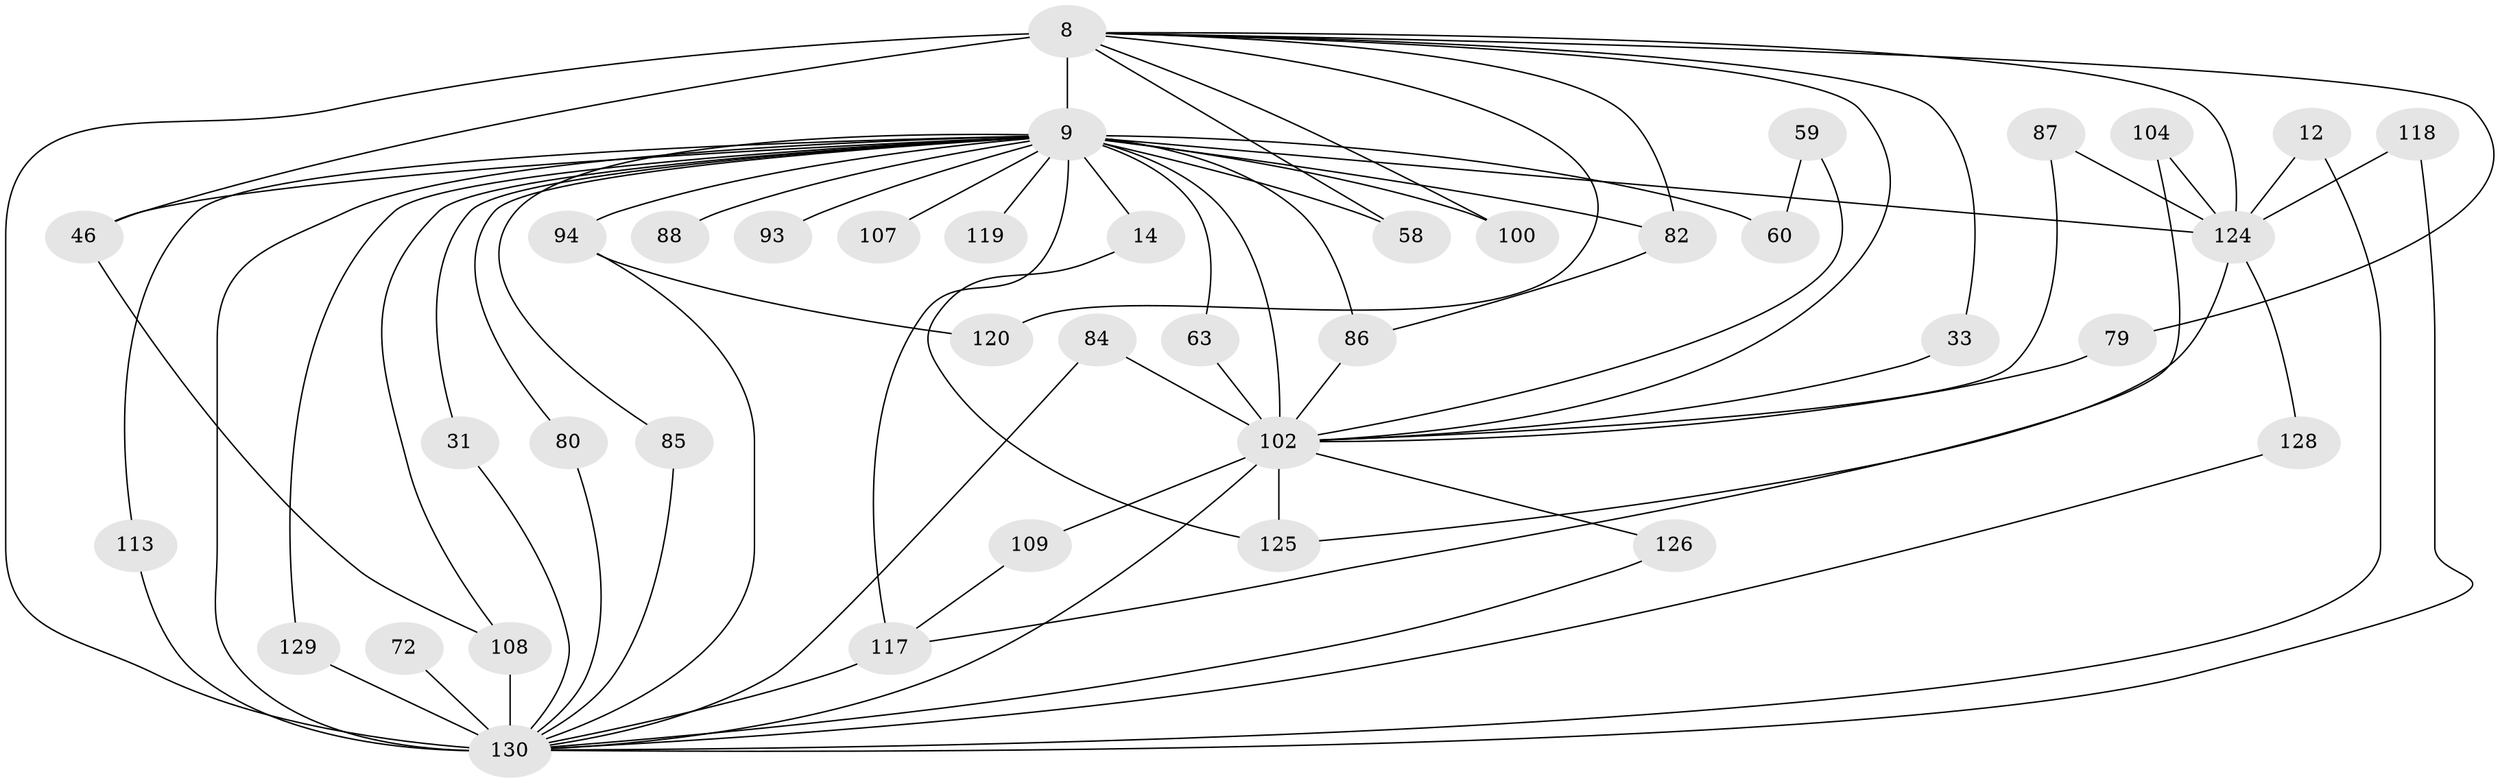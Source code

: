 // original degree distribution, {32: 0.007692307692307693, 17: 0.015384615384615385, 33: 0.007692307692307693, 20: 0.007692307692307693, 21: 0.015384615384615385, 19: 0.015384615384615385, 23: 0.007692307692307693, 5: 0.038461538461538464, 3: 0.2076923076923077, 9: 0.015384615384615385, 4: 0.09230769230769231, 2: 0.5230769230769231, 6: 0.023076923076923078, 8: 0.007692307692307693, 7: 0.015384615384615385}
// Generated by graph-tools (version 1.1) at 2025/49/03/04/25 21:49:48]
// undirected, 39 vertices, 72 edges
graph export_dot {
graph [start="1"]
  node [color=gray90,style=filled];
  8 [super="+7"];
  9 [super="+5+3"];
  12;
  14;
  31;
  33;
  46 [super="+17+30+16"];
  58;
  59;
  60 [super="+39"];
  63;
  72;
  79;
  80;
  82 [super="+78+73"];
  84;
  85;
  86 [super="+36"];
  87 [super="+23"];
  88;
  93;
  94 [super="+89+49"];
  100;
  102 [super="+18+29+37+42+99"];
  104;
  107;
  108 [super="+91"];
  109;
  113;
  117 [super="+64+110+103+66"];
  118;
  119 [super="+101"];
  120;
  124 [super="+50+116+122"];
  125 [super="+111+115"];
  126 [super="+38"];
  128;
  129;
  130 [super="+13+96+98+77+112+127+123"];
  8 -- 9 [weight=8];
  8 -- 120;
  8 -- 130 [weight=12];
  8 -- 79;
  8 -- 33;
  8 -- 100;
  8 -- 58;
  8 -- 46 [weight=3];
  8 -- 102 [weight=4];
  8 -- 124 [weight=4];
  8 -- 82 [weight=2];
  9 -- 86;
  9 -- 88 [weight=2];
  9 -- 107 [weight=2];
  9 -- 113;
  9 -- 46 [weight=4];
  9 -- 63;
  9 -- 60 [weight=3];
  9 -- 119 [weight=5];
  9 -- 130 [weight=16];
  9 -- 117 [weight=4];
  9 -- 129;
  9 -- 14 [weight=2];
  9 -- 31;
  9 -- 58;
  9 -- 80;
  9 -- 85;
  9 -- 93;
  9 -- 94 [weight=3];
  9 -- 100;
  9 -- 102 [weight=20];
  9 -- 124 [weight=6];
  9 -- 82 [weight=4];
  9 -- 108;
  12 -- 124;
  12 -- 130 [weight=2];
  14 -- 125;
  31 -- 130;
  33 -- 102;
  46 -- 108;
  59 -- 60;
  59 -- 102;
  63 -- 102;
  72 -- 130 [weight=2];
  79 -- 102;
  80 -- 130;
  82 -- 86;
  84 -- 102;
  84 -- 130;
  85 -- 130;
  86 -- 102;
  87 -- 102 [weight=2];
  87 -- 124;
  94 -- 120;
  94 -- 130;
  102 -- 130 [weight=18];
  102 -- 125 [weight=2];
  102 -- 126 [weight=2];
  102 -- 109;
  104 -- 117;
  104 -- 124;
  108 -- 130 [weight=3];
  109 -- 117;
  113 -- 130;
  117 -- 130 [weight=6];
  118 -- 124;
  118 -- 130;
  124 -- 128;
  124 -- 125;
  126 -- 130;
  128 -- 130;
  129 -- 130;
}
